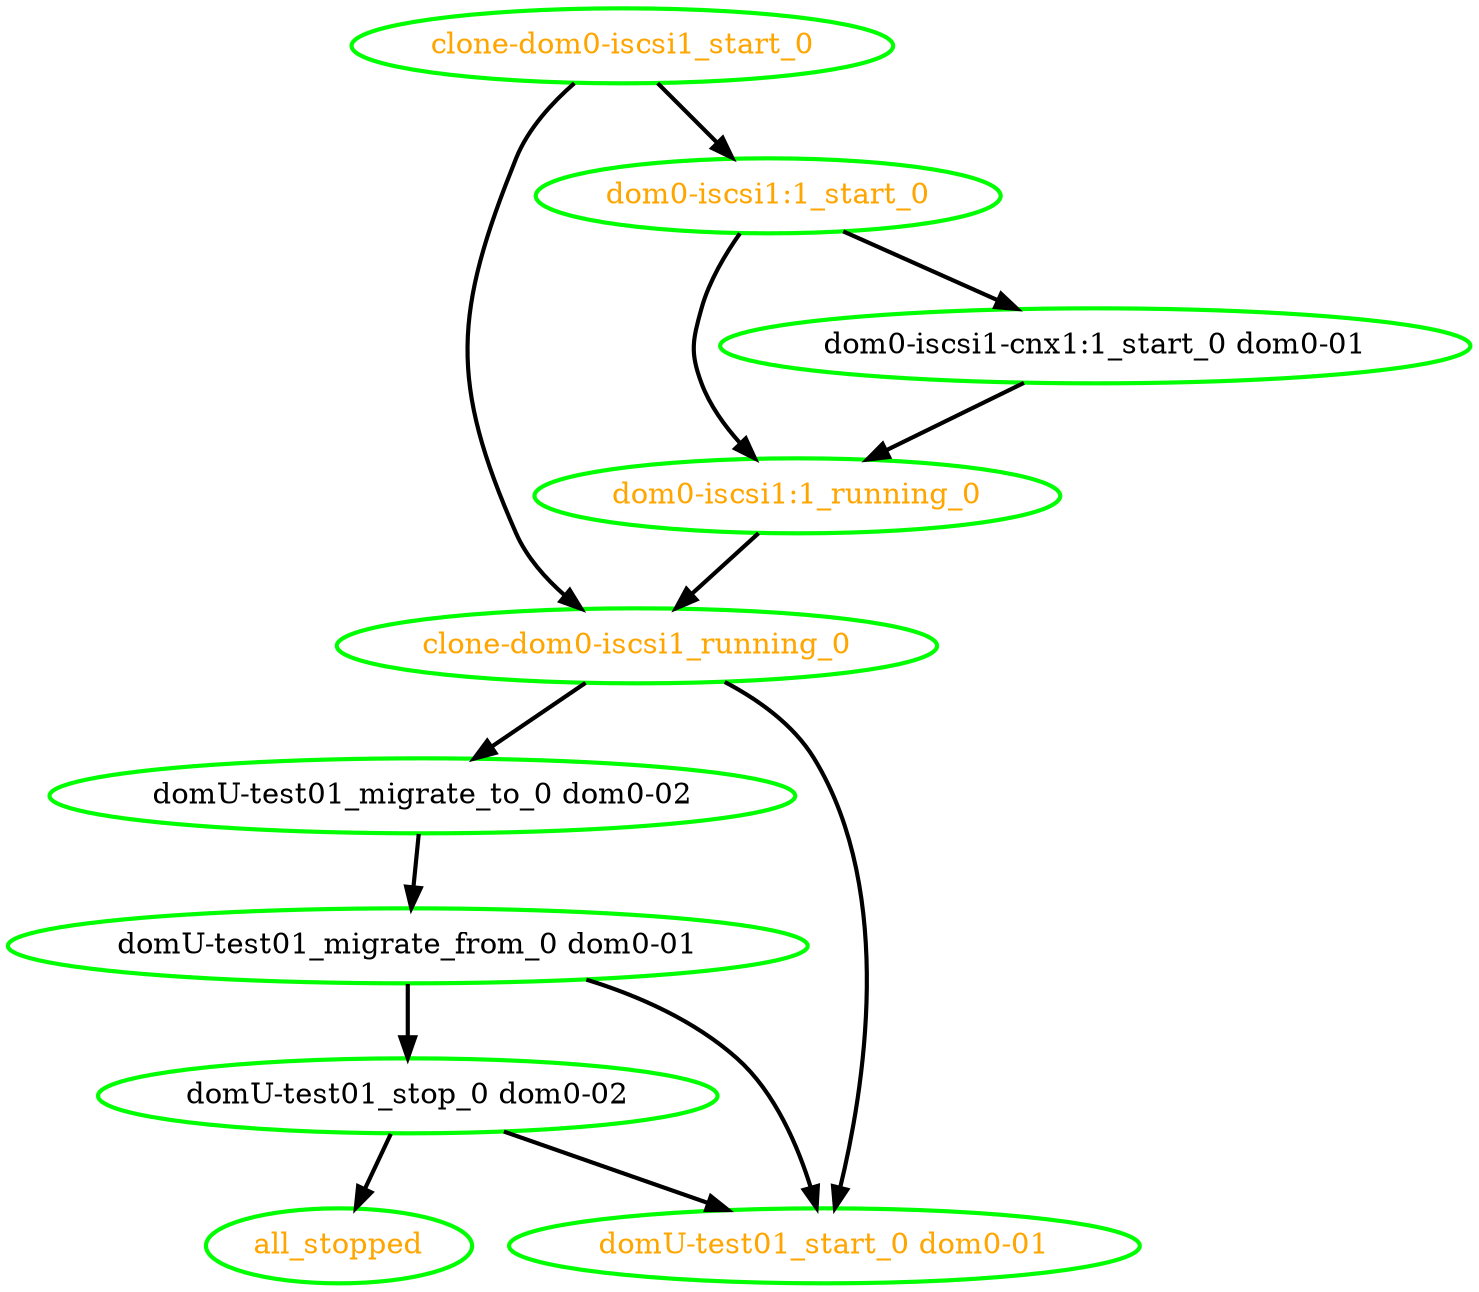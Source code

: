 digraph "g" {
"all_stopped" [ style=bold color="green" fontcolor="orange" ]
"clone-dom0-iscsi1_running_0" -> "domU-test01_migrate_to_0 dom0-02" [ style = bold]
"clone-dom0-iscsi1_running_0" -> "domU-test01_start_0 dom0-01" [ style = bold]
"clone-dom0-iscsi1_running_0" [ style=bold color="green" fontcolor="orange" ]
"clone-dom0-iscsi1_start_0" -> "clone-dom0-iscsi1_running_0" [ style = bold]
"clone-dom0-iscsi1_start_0" -> "dom0-iscsi1:1_start_0" [ style = bold]
"clone-dom0-iscsi1_start_0" [ style=bold color="green" fontcolor="orange" ]
"dom0-iscsi1-cnx1:1_start_0 dom0-01" -> "dom0-iscsi1:1_running_0" [ style = bold]
"dom0-iscsi1-cnx1:1_start_0 dom0-01" [ style=bold color="green" fontcolor="black" ]
"dom0-iscsi1:1_running_0" -> "clone-dom0-iscsi1_running_0" [ style = bold]
"dom0-iscsi1:1_running_0" [ style=bold color="green" fontcolor="orange" ]
"dom0-iscsi1:1_start_0" -> "dom0-iscsi1-cnx1:1_start_0 dom0-01" [ style = bold]
"dom0-iscsi1:1_start_0" -> "dom0-iscsi1:1_running_0" [ style = bold]
"dom0-iscsi1:1_start_0" [ style=bold color="green" fontcolor="orange" ]
"domU-test01_migrate_from_0 dom0-01" -> "domU-test01_start_0 dom0-01" [ style = bold]
"domU-test01_migrate_from_0 dom0-01" -> "domU-test01_stop_0 dom0-02" [ style = bold]
"domU-test01_migrate_from_0 dom0-01" [ style=bold color="green" fontcolor="black" ]
"domU-test01_migrate_to_0 dom0-02" -> "domU-test01_migrate_from_0 dom0-01" [ style = bold]
"domU-test01_migrate_to_0 dom0-02" [ style=bold color="green" fontcolor="black" ]
"domU-test01_start_0 dom0-01" [ style=bold color="green" fontcolor="orange" ]
"domU-test01_stop_0 dom0-02" -> "all_stopped" [ style = bold]
"domU-test01_stop_0 dom0-02" -> "domU-test01_start_0 dom0-01" [ style = bold]
"domU-test01_stop_0 dom0-02" [ style=bold color="green" fontcolor="black" ]
}
